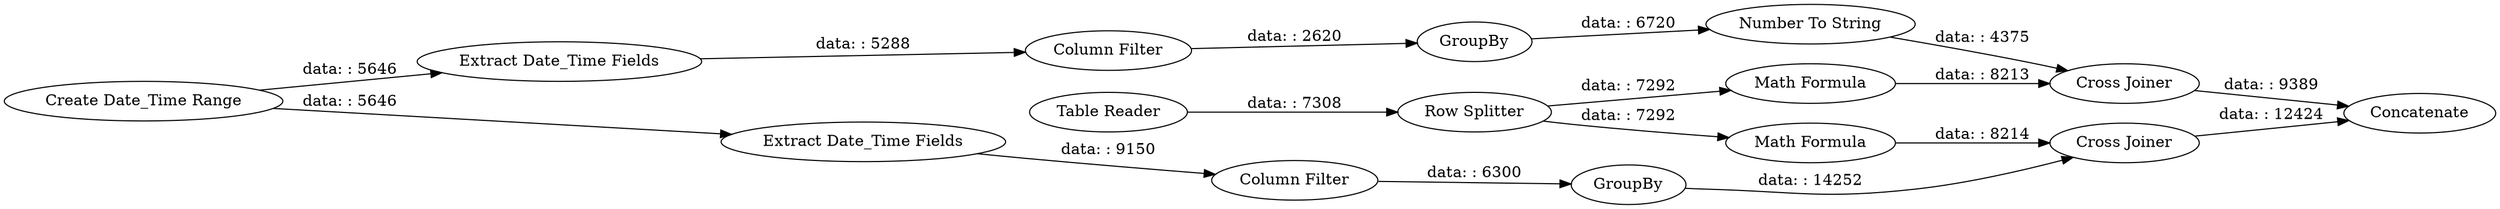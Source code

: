 digraph {
	"-8392926222232076425_18" [label="Column Filter"]
	"-8392926222232076425_15" [label="Extract Date_Time Fields"]
	"-8392926222232076425_20" [label=GroupBy]
	"-8392926222232076425_8" [label="Math Formula"]
	"-8392926222232076425_16" [label="Column Filter"]
	"-8392926222232076425_6" [label="Row Splitter"]
	"-8392926222232076425_4" [label="Math Formula"]
	"-8392926222232076425_5" [label="Cross Joiner"]
	"-8392926222232076425_19" [label=GroupBy]
	"-8392926222232076425_11" [label="Create Date_Time Range"]
	"-8392926222232076425_21" [label="Number To String"]
	"-8392926222232076425_14" [label="Extract Date_Time Fields"]
	"-8392926222232076425_10" [label=Concatenate]
	"-8392926222232076425_9" [label="Cross Joiner"]
	"-8392926222232076425_1" [label="Table Reader"]
	"-8392926222232076425_4" -> "-8392926222232076425_5" [label="data: : 8214"]
	"-8392926222232076425_11" -> "-8392926222232076425_14" [label="data: : 5646"]
	"-8392926222232076425_6" -> "-8392926222232076425_8" [label="data: : 7292"]
	"-8392926222232076425_9" -> "-8392926222232076425_10" [label="data: : 9389"]
	"-8392926222232076425_15" -> "-8392926222232076425_18" [label="data: : 5288"]
	"-8392926222232076425_5" -> "-8392926222232076425_10" [label="data: : 12424"]
	"-8392926222232076425_18" -> "-8392926222232076425_20" [label="data: : 2620"]
	"-8392926222232076425_21" -> "-8392926222232076425_9" [label="data: : 4375"]
	"-8392926222232076425_6" -> "-8392926222232076425_4" [label="data: : 7292"]
	"-8392926222232076425_14" -> "-8392926222232076425_16" [label="data: : 9150"]
	"-8392926222232076425_16" -> "-8392926222232076425_19" [label="data: : 6300"]
	"-8392926222232076425_19" -> "-8392926222232076425_5" [label="data: : 14252"]
	"-8392926222232076425_20" -> "-8392926222232076425_21" [label="data: : 6720"]
	"-8392926222232076425_8" -> "-8392926222232076425_9" [label="data: : 8213"]
	"-8392926222232076425_11" -> "-8392926222232076425_15" [label="data: : 5646"]
	"-8392926222232076425_1" -> "-8392926222232076425_6" [label="data: : 7308"]
	rankdir=LR
}
